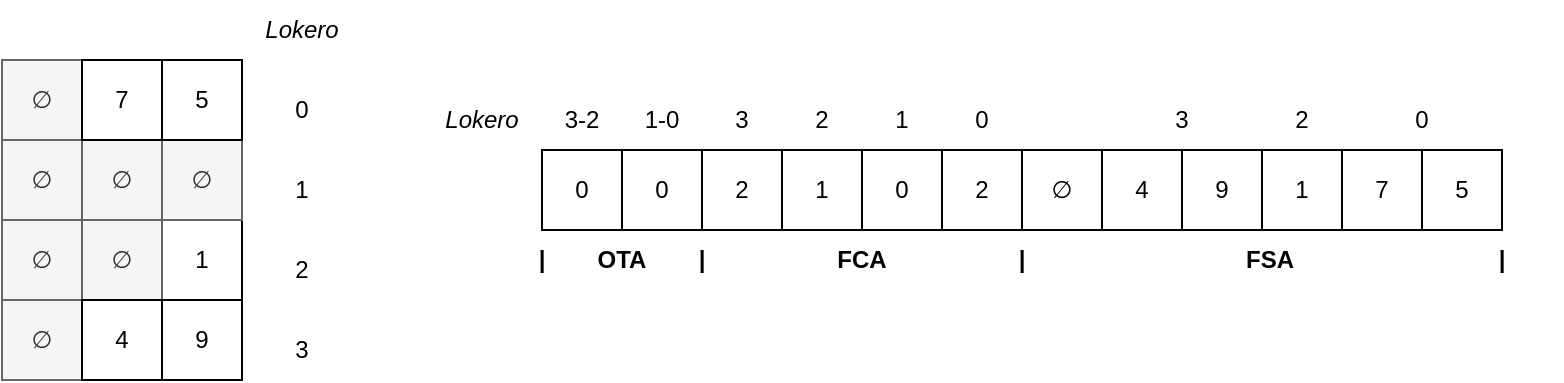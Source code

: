 <mxfile version="22.1.16" type="github">
  <diagram name="Sivu-1" id="sYl4Pm5ivETrtB2ATbQu">
    <mxGraphModel dx="848" dy="1149" grid="1" gridSize="10" guides="1" tooltips="1" connect="1" arrows="1" fold="1" page="1" pageScale="1" pageWidth="827" pageHeight="1169" math="0" shadow="0">
      <root>
        <mxCell id="0" />
        <mxCell id="1" parent="0" />
        <mxCell id="dwBrDMo1AASgs84f_AcI-2" value="∅" style="whiteSpace=wrap;html=1;aspect=fixed;" vertex="1" parent="1">
          <mxGeometry x="540" y="190" width="40" height="40" as="geometry" />
        </mxCell>
        <mxCell id="dwBrDMo1AASgs84f_AcI-3" value="4" style="whiteSpace=wrap;html=1;aspect=fixed;" vertex="1" parent="1">
          <mxGeometry x="580" y="190" width="40" height="40" as="geometry" />
        </mxCell>
        <mxCell id="dwBrDMo1AASgs84f_AcI-4" value="9" style="whiteSpace=wrap;html=1;aspect=fixed;" vertex="1" parent="1">
          <mxGeometry x="620" y="190" width="40" height="40" as="geometry" />
        </mxCell>
        <mxCell id="dwBrDMo1AASgs84f_AcI-5" value="1" style="whiteSpace=wrap;html=1;aspect=fixed;" vertex="1" parent="1">
          <mxGeometry x="660" y="190" width="40" height="40" as="geometry" />
        </mxCell>
        <mxCell id="dwBrDMo1AASgs84f_AcI-6" value="7" style="whiteSpace=wrap;html=1;aspect=fixed;" vertex="1" parent="1">
          <mxGeometry x="700" y="190" width="40" height="40" as="geometry" />
        </mxCell>
        <mxCell id="dwBrDMo1AASgs84f_AcI-7" value="5" style="whiteSpace=wrap;html=1;aspect=fixed;" vertex="1" parent="1">
          <mxGeometry x="740" y="190" width="40" height="40" as="geometry" />
        </mxCell>
        <mxCell id="dwBrDMo1AASgs84f_AcI-8" value="∅" style="whiteSpace=wrap;html=1;aspect=fixed;fillColor=#f5f5f5;fontColor=#333333;strokeColor=#666666;" vertex="1" parent="1">
          <mxGeometry x="30" y="145" width="40" height="40" as="geometry" />
        </mxCell>
        <mxCell id="dwBrDMo1AASgs84f_AcI-11" value="∅" style="whiteSpace=wrap;html=1;aspect=fixed;fillColor=#f5f5f5;fontColor=#333333;strokeColor=#666666;" vertex="1" parent="1">
          <mxGeometry x="30" y="185" width="40" height="40" as="geometry" />
        </mxCell>
        <mxCell id="dwBrDMo1AASgs84f_AcI-14" value="∅" style="whiteSpace=wrap;html=1;aspect=fixed;fillColor=#f5f5f5;fontColor=#333333;strokeColor=#666666;" vertex="1" parent="1">
          <mxGeometry x="30" y="225" width="40" height="40" as="geometry" />
        </mxCell>
        <mxCell id="dwBrDMo1AASgs84f_AcI-15" value="1" style="whiteSpace=wrap;html=1;aspect=fixed;" vertex="1" parent="1">
          <mxGeometry x="110" y="225" width="40" height="40" as="geometry" />
        </mxCell>
        <mxCell id="dwBrDMo1AASgs84f_AcI-16" value="∅" style="whiteSpace=wrap;html=1;aspect=fixed;fillColor=#f5f5f5;fontColor=#333333;strokeColor=#666666;" vertex="1" parent="1">
          <mxGeometry x="70" y="225" width="40" height="40" as="geometry" />
        </mxCell>
        <mxCell id="dwBrDMo1AASgs84f_AcI-17" value="∅" style="whiteSpace=wrap;html=1;aspect=fixed;fillColor=#f5f5f5;fontColor=#333333;strokeColor=#666666;" vertex="1" parent="1">
          <mxGeometry x="30" y="265" width="40" height="40" as="geometry" />
        </mxCell>
        <mxCell id="dwBrDMo1AASgs84f_AcI-18" value="9" style="whiteSpace=wrap;html=1;aspect=fixed;" vertex="1" parent="1">
          <mxGeometry x="110" y="265" width="40" height="40" as="geometry" />
        </mxCell>
        <mxCell id="dwBrDMo1AASgs84f_AcI-19" value="4" style="whiteSpace=wrap;html=1;aspect=fixed;" vertex="1" parent="1">
          <mxGeometry x="70" y="265" width="40" height="40" as="geometry" />
        </mxCell>
        <mxCell id="dwBrDMo1AASgs84f_AcI-20" value="1" style="whiteSpace=wrap;html=1;aspect=fixed;" vertex="1" parent="1">
          <mxGeometry x="420" y="190" width="40" height="40" as="geometry" />
        </mxCell>
        <mxCell id="dwBrDMo1AASgs84f_AcI-21" value="2" style="whiteSpace=wrap;html=1;aspect=fixed;" vertex="1" parent="1">
          <mxGeometry x="500" y="190" width="40" height="40" as="geometry" />
        </mxCell>
        <mxCell id="dwBrDMo1AASgs84f_AcI-22" value="0" style="whiteSpace=wrap;html=1;aspect=fixed;" vertex="1" parent="1">
          <mxGeometry x="460" y="190" width="40" height="40" as="geometry" />
        </mxCell>
        <mxCell id="dwBrDMo1AASgs84f_AcI-23" value="0" style="whiteSpace=wrap;html=1;aspect=fixed;" vertex="1" parent="1">
          <mxGeometry x="300" y="190" width="40" height="40" as="geometry" />
        </mxCell>
        <mxCell id="dwBrDMo1AASgs84f_AcI-24" value="2" style="whiteSpace=wrap;html=1;aspect=fixed;" vertex="1" parent="1">
          <mxGeometry x="380" y="190" width="40" height="40" as="geometry" />
        </mxCell>
        <mxCell id="dwBrDMo1AASgs84f_AcI-25" value="0" style="whiteSpace=wrap;html=1;aspect=fixed;" vertex="1" parent="1">
          <mxGeometry x="340" y="190" width="40" height="40" as="geometry" />
        </mxCell>
        <mxCell id="dwBrDMo1AASgs84f_AcI-26" value="OTA" style="text;html=1;strokeColor=none;fillColor=none;align=center;verticalAlign=middle;whiteSpace=wrap;rounded=0;fontStyle=1" vertex="1" parent="1">
          <mxGeometry x="310" y="230" width="60" height="30" as="geometry" />
        </mxCell>
        <mxCell id="dwBrDMo1AASgs84f_AcI-29" value="&lt;b&gt;|&lt;/b&gt;" style="text;html=1;strokeColor=none;fillColor=none;align=center;verticalAlign=middle;whiteSpace=wrap;rounded=0;" vertex="1" parent="1">
          <mxGeometry x="270" y="230" width="60" height="30" as="geometry" />
        </mxCell>
        <mxCell id="dwBrDMo1AASgs84f_AcI-30" value="&lt;b&gt;|&lt;/b&gt;" style="text;html=1;strokeColor=none;fillColor=none;align=center;verticalAlign=middle;whiteSpace=wrap;rounded=0;" vertex="1" parent="1">
          <mxGeometry x="350" y="230" width="60" height="30" as="geometry" />
        </mxCell>
        <mxCell id="dwBrDMo1AASgs84f_AcI-31" value="0" style="text;html=1;strokeColor=none;fillColor=none;align=center;verticalAlign=middle;whiteSpace=wrap;rounded=0;" vertex="1" parent="1">
          <mxGeometry x="150" y="155" width="60" height="30" as="geometry" />
        </mxCell>
        <mxCell id="dwBrDMo1AASgs84f_AcI-32" value="1" style="text;html=1;strokeColor=none;fillColor=none;align=center;verticalAlign=middle;whiteSpace=wrap;rounded=0;" vertex="1" parent="1">
          <mxGeometry x="150" y="195" width="60" height="30" as="geometry" />
        </mxCell>
        <mxCell id="dwBrDMo1AASgs84f_AcI-33" value="2" style="text;html=1;strokeColor=none;fillColor=none;align=center;verticalAlign=middle;whiteSpace=wrap;rounded=0;" vertex="1" parent="1">
          <mxGeometry x="150" y="235" width="60" height="30" as="geometry" />
        </mxCell>
        <mxCell id="dwBrDMo1AASgs84f_AcI-34" value="3" style="text;html=1;strokeColor=none;fillColor=none;align=center;verticalAlign=middle;whiteSpace=wrap;rounded=0;" vertex="1" parent="1">
          <mxGeometry x="150" y="275" width="60" height="30" as="geometry" />
        </mxCell>
        <mxCell id="dwBrDMo1AASgs84f_AcI-35" value="3-2" style="text;html=1;strokeColor=none;fillColor=none;align=center;verticalAlign=middle;whiteSpace=wrap;rounded=0;" vertex="1" parent="1">
          <mxGeometry x="290" y="160" width="60" height="30" as="geometry" />
        </mxCell>
        <mxCell id="dwBrDMo1AASgs84f_AcI-36" value="1-0" style="text;html=1;strokeColor=none;fillColor=none;align=center;verticalAlign=middle;whiteSpace=wrap;rounded=0;" vertex="1" parent="1">
          <mxGeometry x="330" y="160" width="60" height="30" as="geometry" />
        </mxCell>
        <mxCell id="dwBrDMo1AASgs84f_AcI-38" value="FCA" style="text;html=1;strokeColor=none;fillColor=none;align=center;verticalAlign=middle;whiteSpace=wrap;rounded=0;fontStyle=1" vertex="1" parent="1">
          <mxGeometry x="430" y="230" width="60" height="30" as="geometry" />
        </mxCell>
        <mxCell id="dwBrDMo1AASgs84f_AcI-39" value="&lt;b&gt;|&lt;/b&gt;" style="text;html=1;strokeColor=none;fillColor=none;align=center;verticalAlign=middle;whiteSpace=wrap;rounded=0;" vertex="1" parent="1">
          <mxGeometry x="510" y="230" width="60" height="30" as="geometry" />
        </mxCell>
        <mxCell id="dwBrDMo1AASgs84f_AcI-40" value="3" style="text;html=1;strokeColor=none;fillColor=none;align=center;verticalAlign=middle;whiteSpace=wrap;rounded=0;" vertex="1" parent="1">
          <mxGeometry x="370" y="160" width="60" height="30" as="geometry" />
        </mxCell>
        <mxCell id="dwBrDMo1AASgs84f_AcI-41" value="2" style="text;html=1;strokeColor=none;fillColor=none;align=center;verticalAlign=middle;whiteSpace=wrap;rounded=0;" vertex="1" parent="1">
          <mxGeometry x="410" y="160" width="60" height="30" as="geometry" />
        </mxCell>
        <mxCell id="dwBrDMo1AASgs84f_AcI-42" value="1" style="text;html=1;strokeColor=none;fillColor=none;align=center;verticalAlign=middle;whiteSpace=wrap;rounded=0;" vertex="1" parent="1">
          <mxGeometry x="450" y="160" width="60" height="30" as="geometry" />
        </mxCell>
        <mxCell id="dwBrDMo1AASgs84f_AcI-43" value="0" style="text;html=1;strokeColor=none;fillColor=none;align=center;verticalAlign=middle;whiteSpace=wrap;rounded=0;" vertex="1" parent="1">
          <mxGeometry x="490" y="160" width="60" height="30" as="geometry" />
        </mxCell>
        <mxCell id="dwBrDMo1AASgs84f_AcI-44" value="2" style="text;html=1;strokeColor=none;fillColor=none;align=center;verticalAlign=middle;whiteSpace=wrap;rounded=0;" vertex="1" parent="1">
          <mxGeometry x="650" y="160" width="60" height="30" as="geometry" />
        </mxCell>
        <mxCell id="dwBrDMo1AASgs84f_AcI-45" value="3" style="text;html=1;strokeColor=none;fillColor=none;align=center;verticalAlign=middle;whiteSpace=wrap;rounded=0;" vertex="1" parent="1">
          <mxGeometry x="590" y="160" width="60" height="30" as="geometry" />
        </mxCell>
        <mxCell id="dwBrDMo1AASgs84f_AcI-46" value="0" style="text;html=1;strokeColor=none;fillColor=none;align=center;verticalAlign=middle;whiteSpace=wrap;rounded=0;" vertex="1" parent="1">
          <mxGeometry x="710" y="160" width="60" height="30" as="geometry" />
        </mxCell>
        <mxCell id="dwBrDMo1AASgs84f_AcI-47" value="∅" style="whiteSpace=wrap;html=1;aspect=fixed;fillColor=#f5f5f5;fontColor=#333333;strokeColor=#666666;" vertex="1" parent="1">
          <mxGeometry x="70" y="185" width="40" height="40" as="geometry" />
        </mxCell>
        <mxCell id="dwBrDMo1AASgs84f_AcI-48" value="∅" style="whiteSpace=wrap;html=1;aspect=fixed;fillColor=#f5f5f5;fontColor=#333333;strokeColor=#666666;" vertex="1" parent="1">
          <mxGeometry x="110" y="185" width="40" height="40" as="geometry" />
        </mxCell>
        <mxCell id="dwBrDMo1AASgs84f_AcI-49" value="5" style="whiteSpace=wrap;html=1;aspect=fixed;" vertex="1" parent="1">
          <mxGeometry x="110" y="145" width="40" height="40" as="geometry" />
        </mxCell>
        <mxCell id="dwBrDMo1AASgs84f_AcI-50" value="7" style="whiteSpace=wrap;html=1;aspect=fixed;" vertex="1" parent="1">
          <mxGeometry x="70" y="145" width="40" height="40" as="geometry" />
        </mxCell>
        <mxCell id="dwBrDMo1AASgs84f_AcI-51" value="Lokero" style="text;html=1;strokeColor=none;fillColor=none;align=center;verticalAlign=middle;whiteSpace=wrap;rounded=0;fontStyle=2" vertex="1" parent="1">
          <mxGeometry x="240" y="160" width="60" height="30" as="geometry" />
        </mxCell>
        <mxCell id="dwBrDMo1AASgs84f_AcI-52" value="FSA" style="text;html=1;strokeColor=none;fillColor=none;align=center;verticalAlign=middle;whiteSpace=wrap;rounded=0;fontStyle=1" vertex="1" parent="1">
          <mxGeometry x="634" y="230" width="60" height="30" as="geometry" />
        </mxCell>
        <mxCell id="dwBrDMo1AASgs84f_AcI-53" value="&lt;b&gt;|&lt;/b&gt;" style="text;html=1;strokeColor=none;fillColor=none;align=center;verticalAlign=middle;whiteSpace=wrap;rounded=0;" vertex="1" parent="1">
          <mxGeometry x="750" y="230" width="60" height="30" as="geometry" />
        </mxCell>
        <mxCell id="dwBrDMo1AASgs84f_AcI-54" value="Lokero" style="text;html=1;strokeColor=none;fillColor=none;align=center;verticalAlign=middle;whiteSpace=wrap;rounded=0;fontStyle=2" vertex="1" parent="1">
          <mxGeometry x="150" y="115" width="60" height="30" as="geometry" />
        </mxCell>
      </root>
    </mxGraphModel>
  </diagram>
</mxfile>
